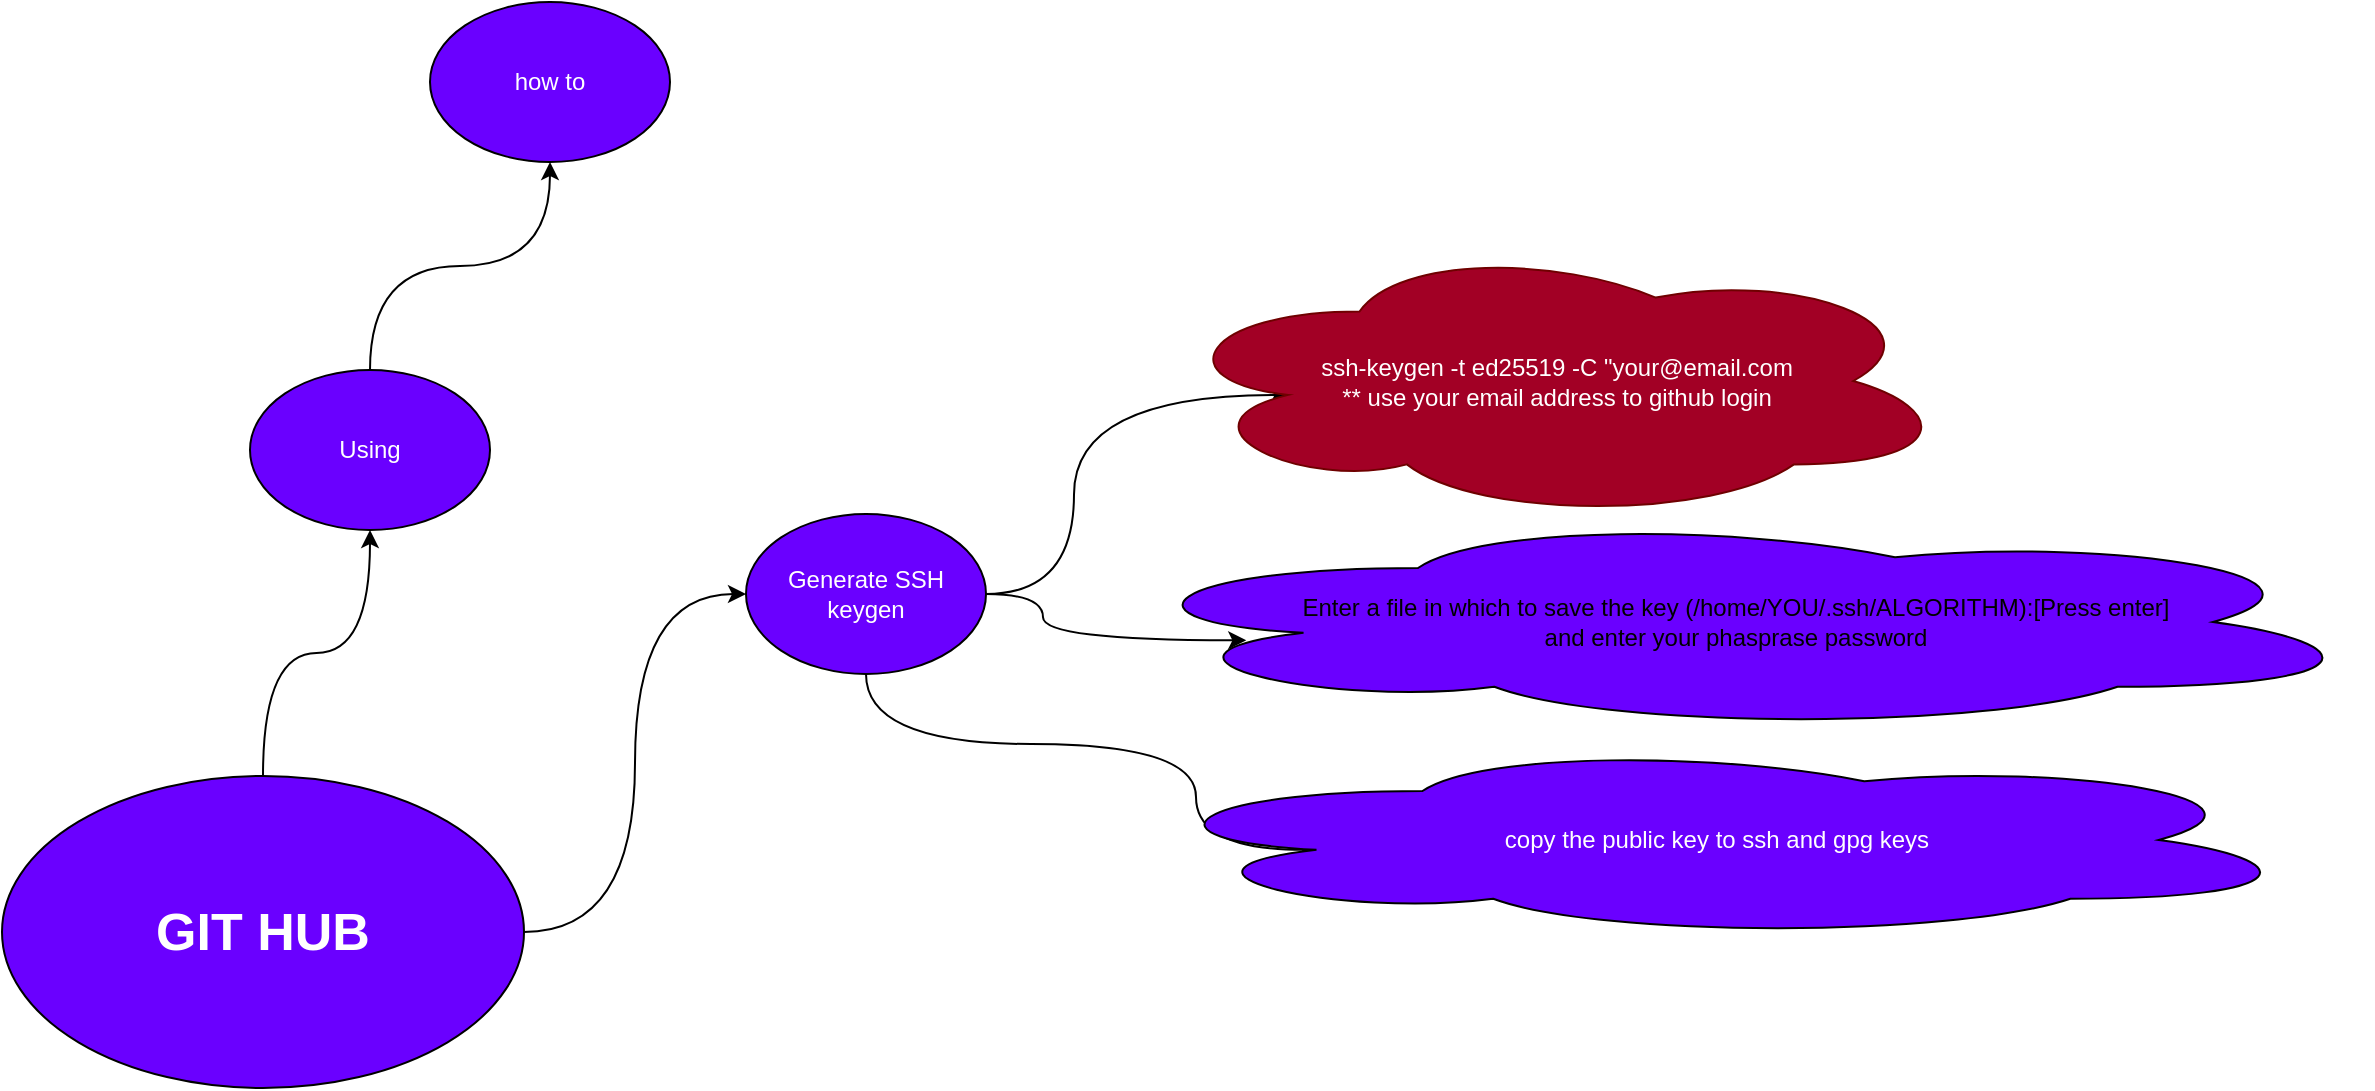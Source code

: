 <mxfile version="21.2.2" type="github">
  <diagram name="GIHUB" id="t4P9DuWMOAytNN0drY1X">
    <mxGraphModel dx="1036" dy="943" grid="0" gridSize="10" guides="1" tooltips="1" connect="1" arrows="1" fold="1" page="0" pageScale="1" pageWidth="850" pageHeight="1100" math="0" shadow="0">
      <root>
        <mxCell id="0" />
        <mxCell id="1" parent="0" />
        <mxCell id="AWPW2YwmRs-Y318Om_NQ-3" value="" style="edgeStyle=orthogonalEdgeStyle;rounded=0;orthogonalLoop=1;jettySize=auto;html=1;curved=1;entryX=0;entryY=0.5;entryDx=0;entryDy=0;" parent="1" source="AWPW2YwmRs-Y318Om_NQ-1" target="AWPW2YwmRs-Y318Om_NQ-2" edge="1">
          <mxGeometry relative="1" as="geometry" />
        </mxCell>
        <mxCell id="AWPW2YwmRs-Y318Om_NQ-17" style="edgeStyle=orthogonalEdgeStyle;curved=1;rounded=0;orthogonalLoop=1;jettySize=auto;html=1;entryX=0.5;entryY=1;entryDx=0;entryDy=0;" parent="1" source="AWPW2YwmRs-Y318Om_NQ-1" target="AWPW2YwmRs-Y318Om_NQ-16" edge="1">
          <mxGeometry relative="1" as="geometry" />
        </mxCell>
        <mxCell id="AWPW2YwmRs-Y318Om_NQ-1" value="&lt;b style=&quot;font-size: 26px;&quot;&gt;GIT HUB&lt;br style=&quot;font-size: 26px;&quot;&gt;&lt;/b&gt;" style="ellipse;whiteSpace=wrap;html=1;fillColor=#6a00ff;fontColor=#ffffff;strokeColor=default;fontSize=26;" parent="1" vertex="1">
          <mxGeometry x="279" y="169" width="261" height="156" as="geometry" />
        </mxCell>
        <mxCell id="AWPW2YwmRs-Y318Om_NQ-6" value="" style="rounded=0;orthogonalLoop=1;jettySize=auto;html=1;entryX=0.16;entryY=0.55;entryDx=0;entryDy=0;entryPerimeter=0;edgeStyle=orthogonalEdgeStyle;curved=1;" parent="1" source="AWPW2YwmRs-Y318Om_NQ-2" target="AWPW2YwmRs-Y318Om_NQ-5" edge="1">
          <mxGeometry relative="1" as="geometry" />
        </mxCell>
        <mxCell id="AWPW2YwmRs-Y318Om_NQ-8" value="" style="edgeStyle=orthogonalEdgeStyle;rounded=0;orthogonalLoop=1;jettySize=auto;html=1;curved=1;entryX=0.115;entryY=0.585;entryDx=0;entryDy=0;entryPerimeter=0;" parent="1" source="AWPW2YwmRs-Y318Om_NQ-2" target="AWPW2YwmRs-Y318Om_NQ-7" edge="1">
          <mxGeometry relative="1" as="geometry" />
        </mxCell>
        <mxCell id="AWPW2YwmRs-Y318Om_NQ-13" style="edgeStyle=orthogonalEdgeStyle;curved=1;rounded=0;orthogonalLoop=1;jettySize=auto;html=1;entryX=0.16;entryY=0.55;entryDx=0;entryDy=0;entryPerimeter=0;" parent="1" source="AWPW2YwmRs-Y318Om_NQ-2" target="AWPW2YwmRs-Y318Om_NQ-10" edge="1">
          <mxGeometry relative="1" as="geometry">
            <Array as="points">
              <mxPoint x="711" y="153" />
              <mxPoint x="876" y="153" />
            </Array>
          </mxGeometry>
        </mxCell>
        <mxCell id="AWPW2YwmRs-Y318Om_NQ-2" value="Generate SSH keygen" style="ellipse;whiteSpace=wrap;html=1;fillColor=#6a00ff;fontColor=#ffffff;strokeColor=default;" parent="1" vertex="1">
          <mxGeometry x="651" y="38" width="120" height="80" as="geometry" />
        </mxCell>
        <mxCell id="AWPW2YwmRs-Y318Om_NQ-5" value="&lt;div&gt;ssh-keygen -t ed25519 -C &quot;your@email.com&lt;/div&gt;** use your email address to github login" style="ellipse;shape=cloud;whiteSpace=wrap;html=1;fillColor=#a20025;fontColor=#ffffff;verticalAlign=middle;strokeColor=#6F0000;" parent="1" vertex="1">
          <mxGeometry x="859" y="-98" width="395" height="139" as="geometry" />
        </mxCell>
        <mxCell id="AWPW2YwmRs-Y318Om_NQ-7" value="&lt;div&gt;Enter a file in which to save the key (/home/YOU/.ssh/ALGORITHM):[Press enter]&lt;/div&gt;&lt;div&gt;and enter your phasprase password&lt;br&gt;&lt;/div&gt;" style="ellipse;shape=cloud;html=1;fillColor=#6a00ff;whiteSpace=wrap;" parent="1" vertex="1">
          <mxGeometry x="828" y="38" width="636" height="108" as="geometry" />
        </mxCell>
        <mxCell id="AWPW2YwmRs-Y318Om_NQ-10" value="copy the public key to ssh and gpg keys " style="ellipse;shape=cloud;whiteSpace=wrap;html=1;fillColor=#6a00ff;fontColor=#ffffff;" parent="1" vertex="1">
          <mxGeometry x="842" y="152" width="589" height="98" as="geometry" />
        </mxCell>
        <mxCell id="bYDU7OGz1xgVu3MikX8--5" value="" style="edgeStyle=orthogonalEdgeStyle;rounded=0;orthogonalLoop=1;jettySize=auto;html=1;curved=1;" edge="1" parent="1" source="AWPW2YwmRs-Y318Om_NQ-16" target="bYDU7OGz1xgVu3MikX8--4">
          <mxGeometry relative="1" as="geometry" />
        </mxCell>
        <mxCell id="AWPW2YwmRs-Y318Om_NQ-16" value="Using" style="ellipse;whiteSpace=wrap;html=1;fillColor=#6a00ff;fontColor=#ffffff;strokeColor=default;" parent="1" vertex="1">
          <mxGeometry x="403" y="-34" width="120" height="80" as="geometry" />
        </mxCell>
        <mxCell id="bYDU7OGz1xgVu3MikX8--4" value="how to" style="ellipse;whiteSpace=wrap;html=1;fillColor=#6a00ff;fontColor=#ffffff;strokeColor=default;" vertex="1" parent="1">
          <mxGeometry x="493" y="-218" width="120" height="80" as="geometry" />
        </mxCell>
      </root>
    </mxGraphModel>
  </diagram>
</mxfile>
